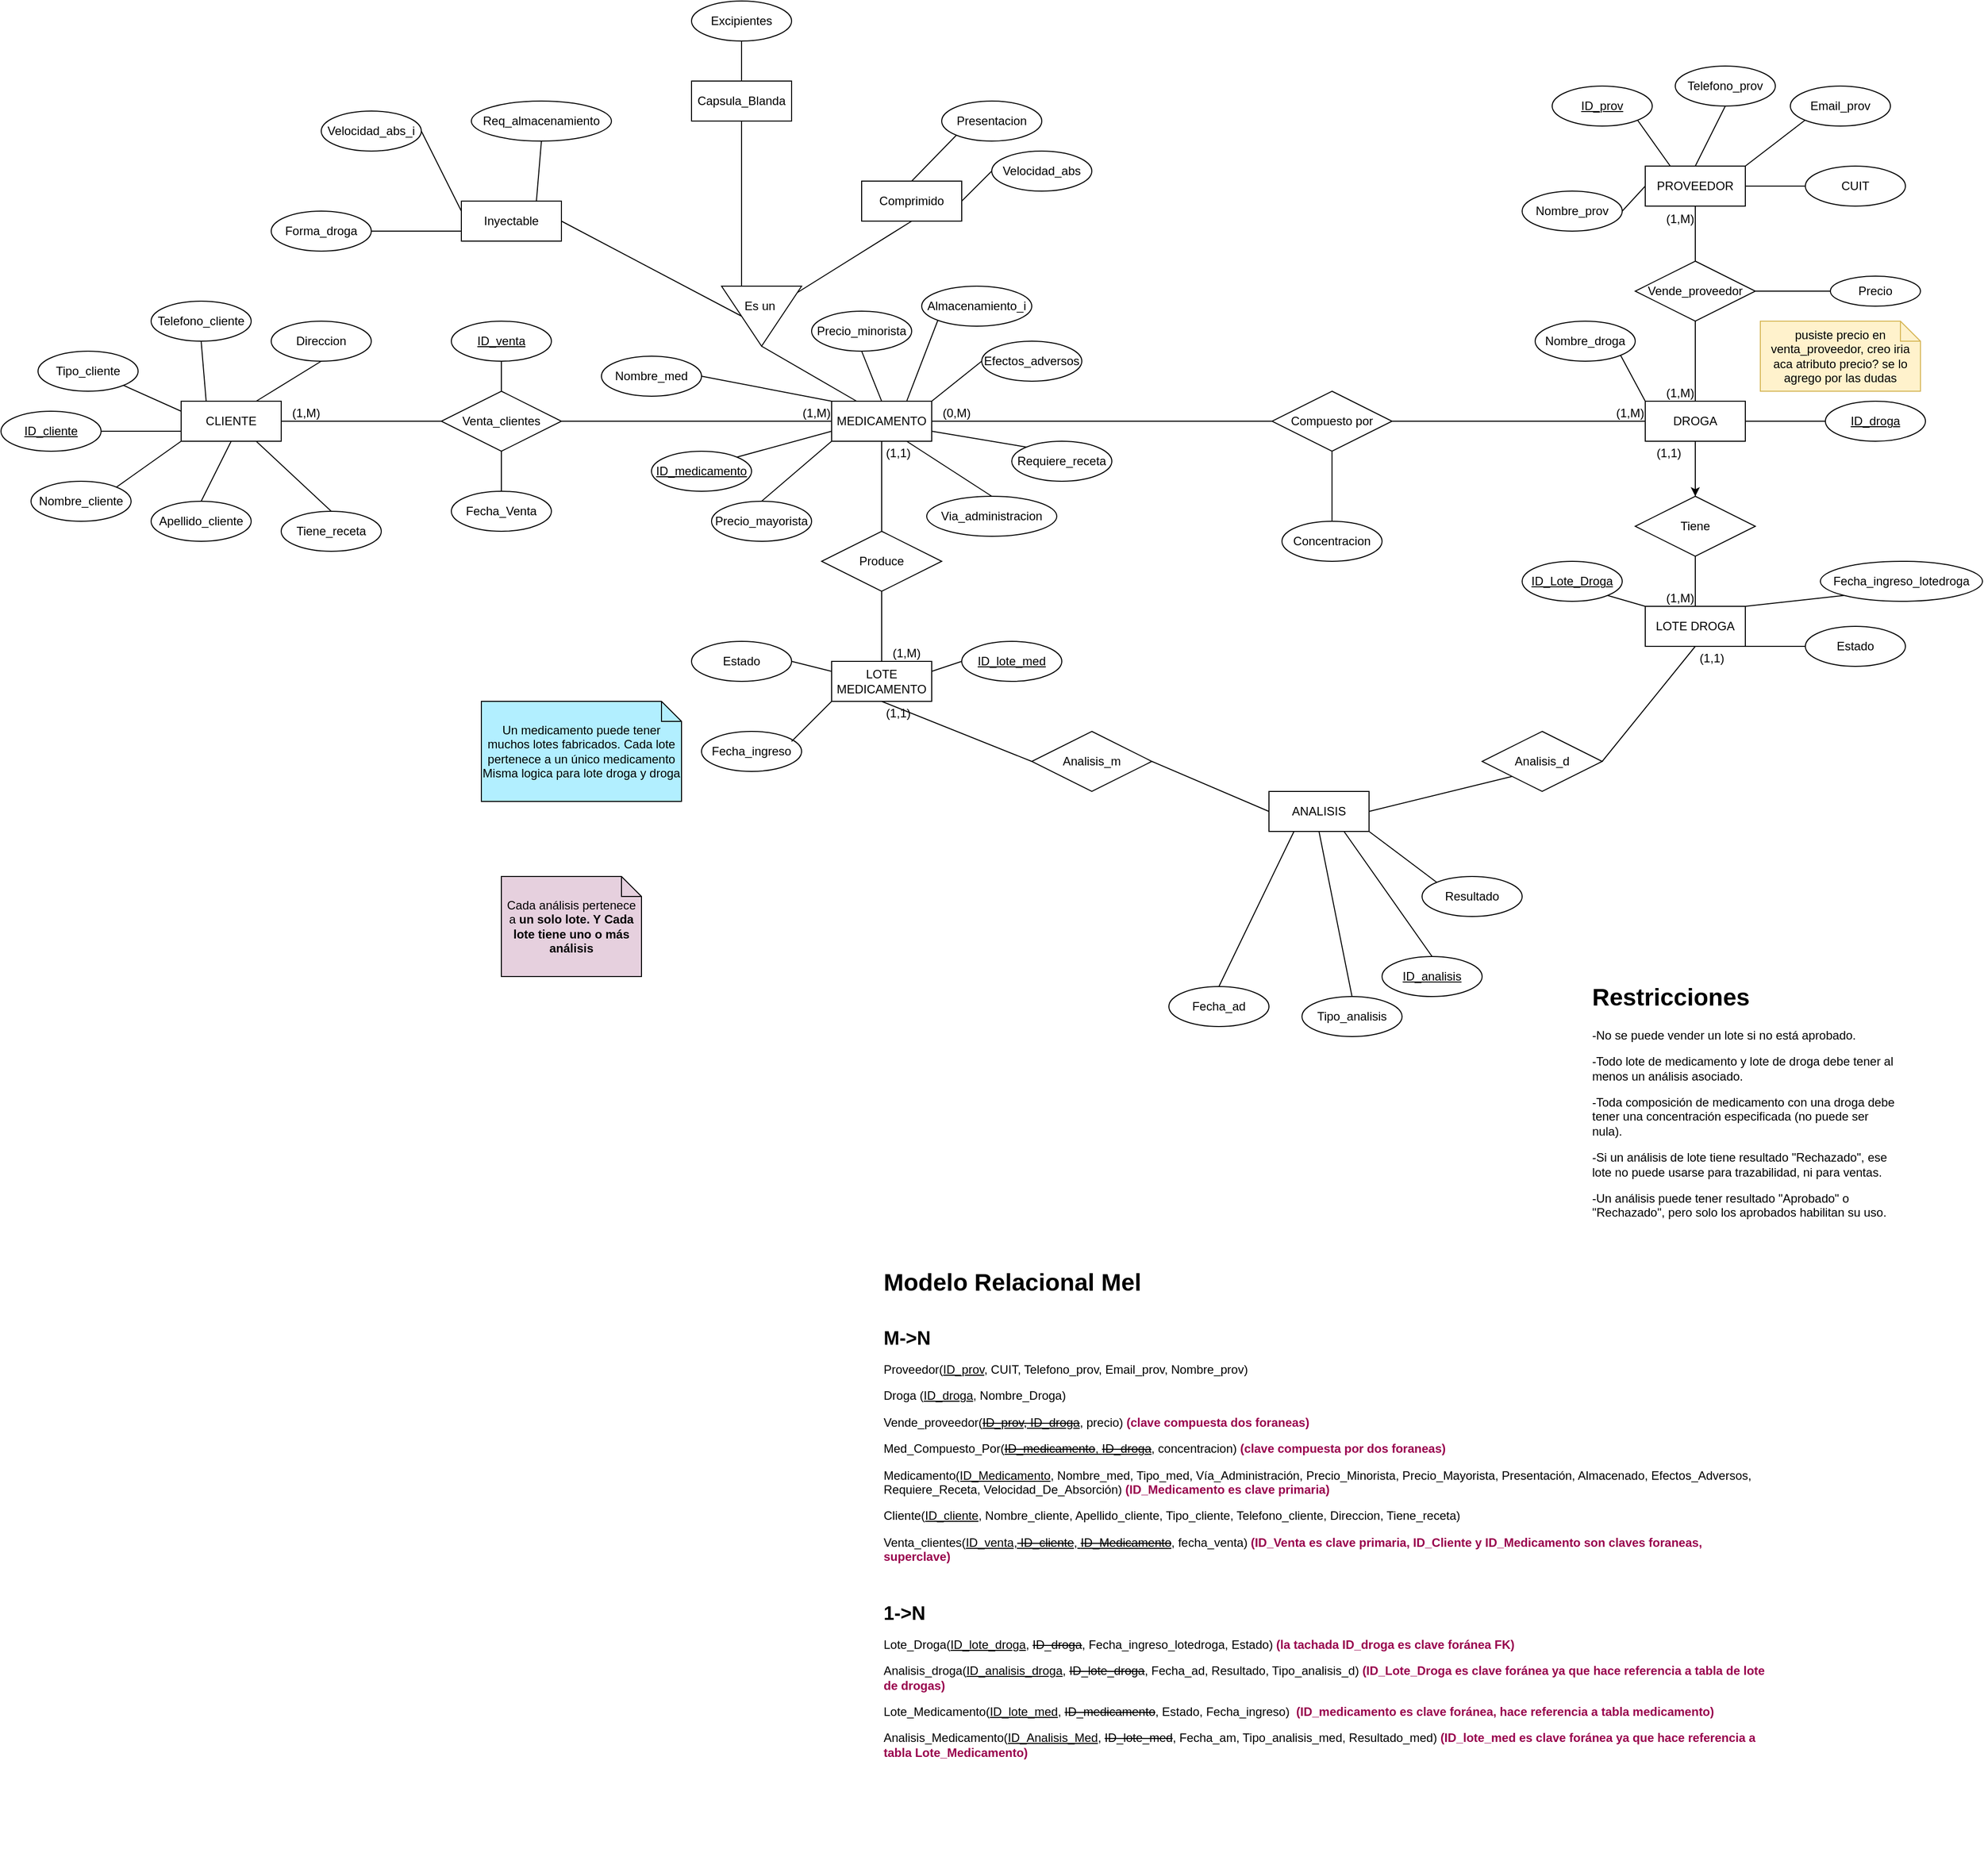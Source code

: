 <mxfile version="27.0.5">
  <diagram name="Página-1" id="_7hjYO3Eg4ipRepWvSzz">
    <mxGraphModel dx="1699" dy="1600" grid="1" gridSize="10" guides="1" tooltips="1" connect="1" arrows="1" fold="1" page="1" pageScale="1" pageWidth="827" pageHeight="1169" math="0" shadow="0">
      <root>
        <mxCell id="0" />
        <mxCell id="1" parent="0" />
        <mxCell id="qG-8T-zHR3JYp14bLmiY-1" value="MEDICAMENTO" style="whiteSpace=wrap;html=1;align=center;" parent="1" vertex="1">
          <mxGeometry x="290" y="140" width="100" height="40" as="geometry" />
        </mxCell>
        <mxCell id="qG-8T-zHR3JYp14bLmiY-2" value="Nombre_med" style="ellipse;whiteSpace=wrap;html=1;align=center;" parent="1" vertex="1">
          <mxGeometry x="60" y="95" width="100" height="40" as="geometry" />
        </mxCell>
        <mxCell id="qG-8T-zHR3JYp14bLmiY-3" value="ID_medicamento" style="ellipse;whiteSpace=wrap;html=1;align=center;fontStyle=4;" parent="1" vertex="1">
          <mxGeometry x="110" y="190" width="100" height="40" as="geometry" />
        </mxCell>
        <mxCell id="qG-8T-zHR3JYp14bLmiY-6" value="" style="endArrow=none;html=1;rounded=0;exitX=1;exitY=0.5;exitDx=0;exitDy=0;entryX=0;entryY=0;entryDx=0;entryDy=0;" parent="1" source="qG-8T-zHR3JYp14bLmiY-2" target="qG-8T-zHR3JYp14bLmiY-1" edge="1">
          <mxGeometry relative="1" as="geometry">
            <mxPoint x="330" y="220" as="sourcePoint" />
            <mxPoint x="490" y="220" as="targetPoint" />
          </mxGeometry>
        </mxCell>
        <mxCell id="qG-8T-zHR3JYp14bLmiY-7" value="" style="endArrow=none;html=1;rounded=0;exitX=1;exitY=0;exitDx=0;exitDy=0;entryX=0;entryY=0.75;entryDx=0;entryDy=0;" parent="1" source="qG-8T-zHR3JYp14bLmiY-3" target="qG-8T-zHR3JYp14bLmiY-1" edge="1">
          <mxGeometry relative="1" as="geometry">
            <mxPoint x="330" y="220" as="sourcePoint" />
            <mxPoint x="490" y="220" as="targetPoint" />
          </mxGeometry>
        </mxCell>
        <mxCell id="qG-8T-zHR3JYp14bLmiY-11" value="Precio_minorista" style="ellipse;whiteSpace=wrap;html=1;align=center;" parent="1" vertex="1">
          <mxGeometry x="270" y="50" width="100" height="40" as="geometry" />
        </mxCell>
        <mxCell id="qG-8T-zHR3JYp14bLmiY-12" value="Precio_mayorista" style="ellipse;whiteSpace=wrap;html=1;align=center;" parent="1" vertex="1">
          <mxGeometry x="170" y="240" width="100" height="40" as="geometry" />
        </mxCell>
        <mxCell id="qG-8T-zHR3JYp14bLmiY-13" value="" style="endArrow=none;html=1;rounded=0;exitX=0.5;exitY=0;exitDx=0;exitDy=0;entryX=0;entryY=1;entryDx=0;entryDy=0;" parent="1" source="qG-8T-zHR3JYp14bLmiY-12" target="qG-8T-zHR3JYp14bLmiY-1" edge="1">
          <mxGeometry relative="1" as="geometry">
            <mxPoint x="330" y="220" as="sourcePoint" />
            <mxPoint x="490" y="220" as="targetPoint" />
          </mxGeometry>
        </mxCell>
        <mxCell id="qG-8T-zHR3JYp14bLmiY-16" value="Requiere_receta" style="ellipse;whiteSpace=wrap;html=1;align=center;" parent="1" vertex="1">
          <mxGeometry x="470" y="180" width="100" height="40" as="geometry" />
        </mxCell>
        <mxCell id="qG-8T-zHR3JYp14bLmiY-17" value="" style="endArrow=none;html=1;rounded=0;exitX=0.5;exitY=1;exitDx=0;exitDy=0;entryX=0.5;entryY=0;entryDx=0;entryDy=0;" parent="1" source="qG-8T-zHR3JYp14bLmiY-11" target="qG-8T-zHR3JYp14bLmiY-1" edge="1">
          <mxGeometry relative="1" as="geometry">
            <mxPoint x="330" y="220" as="sourcePoint" />
            <mxPoint x="490" y="220" as="targetPoint" />
          </mxGeometry>
        </mxCell>
        <mxCell id="qG-8T-zHR3JYp14bLmiY-18" value="" style="endArrow=none;html=1;rounded=0;exitX=1;exitY=0.75;exitDx=0;exitDy=0;entryX=0;entryY=0;entryDx=0;entryDy=0;" parent="1" source="qG-8T-zHR3JYp14bLmiY-1" target="qG-8T-zHR3JYp14bLmiY-16" edge="1">
          <mxGeometry relative="1" as="geometry">
            <mxPoint x="330" y="220" as="sourcePoint" />
            <mxPoint x="490" y="220" as="targetPoint" />
          </mxGeometry>
        </mxCell>
        <mxCell id="nV-EVM0h0ufY6XWzIWm7-6" value="" style="edgeStyle=orthogonalEdgeStyle;rounded=0;orthogonalLoop=1;jettySize=auto;html=1;" parent="1" source="qG-8T-zHR3JYp14bLmiY-25" target="hQHhv29obX2Jll2vHx8n-9" edge="1">
          <mxGeometry relative="1" as="geometry" />
        </mxCell>
        <mxCell id="qG-8T-zHR3JYp14bLmiY-25" value="DROGA" style="whiteSpace=wrap;html=1;align=center;" parent="1" vertex="1">
          <mxGeometry x="1103" y="140" width="100" height="40" as="geometry" />
        </mxCell>
        <mxCell id="qG-8T-zHR3JYp14bLmiY-26" value="ID_droga" style="ellipse;whiteSpace=wrap;html=1;align=center;fontStyle=4;" parent="1" vertex="1">
          <mxGeometry x="1283" y="140" width="100" height="40" as="geometry" />
        </mxCell>
        <mxCell id="qG-8T-zHR3JYp14bLmiY-27" value="" style="endArrow=none;html=1;rounded=0;exitX=0;exitY=0.5;exitDx=0;exitDy=0;entryX=1;entryY=0.5;entryDx=0;entryDy=0;" parent="1" source="qG-8T-zHR3JYp14bLmiY-26" target="qG-8T-zHR3JYp14bLmiY-25" edge="1">
          <mxGeometry relative="1" as="geometry">
            <mxPoint x="943" y="225" as="sourcePoint" />
            <mxPoint x="1103" y="225" as="targetPoint" />
          </mxGeometry>
        </mxCell>
        <mxCell id="qG-8T-zHR3JYp14bLmiY-28" value="Nombre_droga" style="ellipse;whiteSpace=wrap;html=1;align=center;" parent="1" vertex="1">
          <mxGeometry x="993" y="60" width="100" height="40" as="geometry" />
        </mxCell>
        <mxCell id="qG-8T-zHR3JYp14bLmiY-29" value="" style="endArrow=none;html=1;rounded=0;exitX=1;exitY=1;exitDx=0;exitDy=0;entryX=0;entryY=0;entryDx=0;entryDy=0;" parent="1" source="qG-8T-zHR3JYp14bLmiY-28" target="qG-8T-zHR3JYp14bLmiY-25" edge="1">
          <mxGeometry relative="1" as="geometry">
            <mxPoint x="943" y="225" as="sourcePoint" />
            <mxPoint x="1103" y="225" as="targetPoint" />
          </mxGeometry>
        </mxCell>
        <mxCell id="qG-8T-zHR3JYp14bLmiY-37" value="LOTE DROGA" style="whiteSpace=wrap;html=1;align=center;" parent="1" vertex="1">
          <mxGeometry x="1103" y="345" width="100" height="40" as="geometry" />
        </mxCell>
        <mxCell id="qG-8T-zHR3JYp14bLmiY-38" value="ID_Lote_Droga" style="ellipse;whiteSpace=wrap;html=1;align=center;fontStyle=4;" parent="1" vertex="1">
          <mxGeometry x="980" y="300" width="100" height="40" as="geometry" />
        </mxCell>
        <mxCell id="qG-8T-zHR3JYp14bLmiY-40" value="Estado" style="ellipse;whiteSpace=wrap;html=1;align=center;" parent="1" vertex="1">
          <mxGeometry x="1263" y="365" width="100" height="40" as="geometry" />
        </mxCell>
        <mxCell id="qG-8T-zHR3JYp14bLmiY-41" value="Fecha_ingreso_lotedroga" style="ellipse;whiteSpace=wrap;html=1;align=center;" parent="1" vertex="1">
          <mxGeometry x="1278" y="300" width="162" height="40" as="geometry" />
        </mxCell>
        <mxCell id="qG-8T-zHR3JYp14bLmiY-42" value="" style="endArrow=none;html=1;rounded=0;exitX=0;exitY=0.5;exitDx=0;exitDy=0;entryX=1;entryY=1;entryDx=0;entryDy=0;" parent="1" source="qG-8T-zHR3JYp14bLmiY-40" target="qG-8T-zHR3JYp14bLmiY-37" edge="1">
          <mxGeometry relative="1" as="geometry">
            <mxPoint x="943" y="325" as="sourcePoint" />
            <mxPoint x="1210" y="370" as="targetPoint" />
          </mxGeometry>
        </mxCell>
        <mxCell id="qG-8T-zHR3JYp14bLmiY-44" value="" style="endArrow=none;html=1;rounded=0;exitX=1;exitY=1;exitDx=0;exitDy=0;entryX=0;entryY=0;entryDx=0;entryDy=0;" parent="1" source="qG-8T-zHR3JYp14bLmiY-38" target="qG-8T-zHR3JYp14bLmiY-37" edge="1">
          <mxGeometry relative="1" as="geometry">
            <mxPoint x="943" y="325" as="sourcePoint" />
            <mxPoint x="1103" y="325" as="targetPoint" />
          </mxGeometry>
        </mxCell>
        <mxCell id="qG-8T-zHR3JYp14bLmiY-45" value="" style="endArrow=none;html=1;rounded=0;exitX=0;exitY=1;exitDx=0;exitDy=0;entryX=1;entryY=0;entryDx=0;entryDy=0;" parent="1" source="qG-8T-zHR3JYp14bLmiY-41" target="qG-8T-zHR3JYp14bLmiY-37" edge="1">
          <mxGeometry relative="1" as="geometry">
            <mxPoint x="943" y="325" as="sourcePoint" />
            <mxPoint x="1103" y="325" as="targetPoint" />
          </mxGeometry>
        </mxCell>
        <mxCell id="qG-8T-zHR3JYp14bLmiY-47" value="Resultado" style="ellipse;whiteSpace=wrap;html=1;align=center;" parent="1" vertex="1">
          <mxGeometry x="880" y="615" width="100" height="40" as="geometry" />
        </mxCell>
        <mxCell id="hQHhv29obX2Jll2vHx8n-2" value="" style="endArrow=none;html=1;rounded=0;exitX=0;exitY=0;exitDx=0;exitDy=0;entryX=1;entryY=1;entryDx=0;entryDy=0;" parent="1" source="qG-8T-zHR3JYp14bLmiY-47" target="zYYeMn6qNPkKF0j6XICj-9" edge="1">
          <mxGeometry relative="1" as="geometry">
            <mxPoint x="723" y="425" as="sourcePoint" />
            <mxPoint x="883" y="425" as="targetPoint" />
          </mxGeometry>
        </mxCell>
        <mxCell id="hQHhv29obX2Jll2vHx8n-3" value="Compuesto por" style="shape=rhombus;perimeter=rhombusPerimeter;whiteSpace=wrap;html=1;align=center;" parent="1" vertex="1">
          <mxGeometry x="730" y="130" width="120" height="60" as="geometry" />
        </mxCell>
        <mxCell id="hQHhv29obX2Jll2vHx8n-4" value="" style="endArrow=none;html=1;rounded=0;entryX=1;entryY=0.5;entryDx=0;entryDy=0;exitX=0;exitY=0.5;exitDx=0;exitDy=0;" parent="1" source="hQHhv29obX2Jll2vHx8n-3" target="qG-8T-zHR3JYp14bLmiY-1" edge="1">
          <mxGeometry relative="1" as="geometry">
            <mxPoint x="730" y="130" as="sourcePoint" />
            <mxPoint x="890" y="130" as="targetPoint" />
          </mxGeometry>
        </mxCell>
        <mxCell id="hQHhv29obX2Jll2vHx8n-5" value="(0,M)" style="resizable=0;html=1;whiteSpace=wrap;align=right;verticalAlign=bottom;" parent="hQHhv29obX2Jll2vHx8n-4" connectable="0" vertex="1">
          <mxGeometry x="1" relative="1" as="geometry">
            <mxPoint x="40" as="offset" />
          </mxGeometry>
        </mxCell>
        <mxCell id="hQHhv29obX2Jll2vHx8n-7" value="" style="endArrow=none;html=1;rounded=0;entryX=0;entryY=0.5;entryDx=0;entryDy=0;exitX=1;exitY=0.5;exitDx=0;exitDy=0;" parent="1" source="hQHhv29obX2Jll2vHx8n-3" target="qG-8T-zHR3JYp14bLmiY-25" edge="1">
          <mxGeometry relative="1" as="geometry">
            <mxPoint x="600" y="140" as="sourcePoint" />
            <mxPoint x="760" y="140" as="targetPoint" />
          </mxGeometry>
        </mxCell>
        <mxCell id="hQHhv29obX2Jll2vHx8n-8" value="(1,M)" style="resizable=0;html=1;whiteSpace=wrap;align=right;verticalAlign=bottom;" parent="hQHhv29obX2Jll2vHx8n-7" connectable="0" vertex="1">
          <mxGeometry x="1" relative="1" as="geometry">
            <mxPoint as="offset" />
          </mxGeometry>
        </mxCell>
        <mxCell id="hQHhv29obX2Jll2vHx8n-9" value="Tiene" style="shape=rhombus;perimeter=rhombusPerimeter;whiteSpace=wrap;html=1;align=center;" parent="1" vertex="1">
          <mxGeometry x="1093" y="235" width="120" height="60" as="geometry" />
        </mxCell>
        <mxCell id="hQHhv29obX2Jll2vHx8n-10" value="Produce" style="shape=rhombus;perimeter=rhombusPerimeter;whiteSpace=wrap;html=1;align=center;" parent="1" vertex="1">
          <mxGeometry x="280" y="270" width="120" height="60" as="geometry" />
        </mxCell>
        <mxCell id="hQHhv29obX2Jll2vHx8n-11" value="LOTE MEDICAMENTO" style="whiteSpace=wrap;html=1;align=center;" parent="1" vertex="1">
          <mxGeometry x="290" y="400" width="100" height="40" as="geometry" />
        </mxCell>
        <mxCell id="hQHhv29obX2Jll2vHx8n-12" value="" style="endArrow=none;html=1;rounded=0;entryX=0.5;entryY=0;entryDx=0;entryDy=0;exitX=0.5;exitY=1;exitDx=0;exitDy=0;" parent="1" source="hQHhv29obX2Jll2vHx8n-9" target="qG-8T-zHR3JYp14bLmiY-37" edge="1">
          <mxGeometry relative="1" as="geometry">
            <mxPoint x="683" y="355" as="sourcePoint" />
            <mxPoint x="843" y="355" as="targetPoint" />
          </mxGeometry>
        </mxCell>
        <mxCell id="hQHhv29obX2Jll2vHx8n-13" value="(1,M)" style="resizable=0;html=1;whiteSpace=wrap;align=right;verticalAlign=bottom;" parent="hQHhv29obX2Jll2vHx8n-12" connectable="0" vertex="1">
          <mxGeometry x="1" relative="1" as="geometry" />
        </mxCell>
        <mxCell id="hQHhv29obX2Jll2vHx8n-14" value="" style="endArrow=none;html=1;rounded=0;entryX=0.5;entryY=1;entryDx=0;entryDy=0;exitX=0.5;exitY=0;exitDx=0;exitDy=0;" parent="1" source="hQHhv29obX2Jll2vHx8n-9" target="qG-8T-zHR3JYp14bLmiY-25" edge="1">
          <mxGeometry relative="1" as="geometry">
            <mxPoint x="683" y="355" as="sourcePoint" />
            <mxPoint x="843" y="355" as="targetPoint" />
          </mxGeometry>
        </mxCell>
        <mxCell id="hQHhv29obX2Jll2vHx8n-15" value="(1,1)" style="resizable=0;html=1;whiteSpace=wrap;align=right;verticalAlign=bottom;" parent="hQHhv29obX2Jll2vHx8n-14" connectable="0" vertex="1">
          <mxGeometry x="1" relative="1" as="geometry">
            <mxPoint x="-13" y="20" as="offset" />
          </mxGeometry>
        </mxCell>
        <mxCell id="hQHhv29obX2Jll2vHx8n-17" value="" style="endArrow=none;html=1;rounded=0;exitX=0.5;exitY=0;exitDx=0;exitDy=0;entryX=0.5;entryY=1;entryDx=0;entryDy=0;" parent="1" source="hQHhv29obX2Jll2vHx8n-10" target="qG-8T-zHR3JYp14bLmiY-1" edge="1">
          <mxGeometry relative="1" as="geometry">
            <mxPoint x="270" y="180" as="sourcePoint" />
            <mxPoint x="340" y="200" as="targetPoint" />
          </mxGeometry>
        </mxCell>
        <mxCell id="hQHhv29obX2Jll2vHx8n-21" value="" style="endArrow=none;html=1;rounded=0;entryX=0.5;entryY=0;entryDx=0;entryDy=0;exitX=0.5;exitY=1;exitDx=0;exitDy=0;" parent="1" source="hQHhv29obX2Jll2vHx8n-10" target="hQHhv29obX2Jll2vHx8n-11" edge="1">
          <mxGeometry relative="1" as="geometry">
            <mxPoint x="270" y="370" as="sourcePoint" />
            <mxPoint x="430" y="370" as="targetPoint" />
          </mxGeometry>
        </mxCell>
        <mxCell id="hQHhv29obX2Jll2vHx8n-24" value="" style="endArrow=none;html=1;rounded=0;entryX=1;entryY=0.5;entryDx=0;entryDy=0;exitX=0.5;exitY=1;exitDx=0;exitDy=0;" parent="1" source="qG-8T-zHR3JYp14bLmiY-37" target="zYYeMn6qNPkKF0j6XICj-15" edge="1">
          <mxGeometry relative="1" as="geometry">
            <mxPoint x="1153" y="485" as="sourcePoint" />
            <mxPoint x="1193" y="545" as="targetPoint" />
          </mxGeometry>
        </mxCell>
        <mxCell id="hQHhv29obX2Jll2vHx8n-33" value="" style="endArrow=none;html=1;rounded=0;entryX=0.5;entryY=1;entryDx=0;entryDy=0;exitX=0;exitY=0.5;exitDx=0;exitDy=0;" parent="1" source="zYYeMn6qNPkKF0j6XICj-13" target="hQHhv29obX2Jll2vHx8n-11" edge="1">
          <mxGeometry relative="1" as="geometry">
            <mxPoint x="340" y="420" as="sourcePoint" />
            <mxPoint x="570" y="460" as="targetPoint" />
          </mxGeometry>
        </mxCell>
        <mxCell id="hQHhv29obX2Jll2vHx8n-46" value="Fecha_ad" style="ellipse;whiteSpace=wrap;html=1;align=center;" parent="1" vertex="1">
          <mxGeometry x="627" y="725" width="100" height="40" as="geometry" />
        </mxCell>
        <mxCell id="hQHhv29obX2Jll2vHx8n-47" value="Tipo_analisis" style="ellipse;whiteSpace=wrap;html=1;align=center;" parent="1" vertex="1">
          <mxGeometry x="760" y="735" width="100" height="40" as="geometry" />
        </mxCell>
        <mxCell id="hQHhv29obX2Jll2vHx8n-48" value="" style="endArrow=none;html=1;rounded=0;exitX=0.5;exitY=0;exitDx=0;exitDy=0;entryX=0.25;entryY=1;entryDx=0;entryDy=0;" parent="1" source="hQHhv29obX2Jll2vHx8n-46" target="zYYeMn6qNPkKF0j6XICj-9" edge="1">
          <mxGeometry relative="1" as="geometry">
            <mxPoint x="803" y="475" as="sourcePoint" />
            <mxPoint x="963" y="475" as="targetPoint" />
          </mxGeometry>
        </mxCell>
        <mxCell id="hQHhv29obX2Jll2vHx8n-49" value="" style="endArrow=none;html=1;rounded=0;entryX=0.5;entryY=0;entryDx=0;entryDy=0;exitX=0.5;exitY=1;exitDx=0;exitDy=0;" parent="1" source="zYYeMn6qNPkKF0j6XICj-9" target="hQHhv29obX2Jll2vHx8n-47" edge="1">
          <mxGeometry relative="1" as="geometry">
            <mxPoint x="803" y="475" as="sourcePoint" />
            <mxPoint x="963" y="475" as="targetPoint" />
          </mxGeometry>
        </mxCell>
        <mxCell id="hQHhv29obX2Jll2vHx8n-51" value="Un medicamento puede tener muchos lotes fabricados. Cada lote pertenece a un único medicamento&lt;div&gt;Misma logica para lote droga y droga&lt;/div&gt;" style="shape=note;size=20;whiteSpace=wrap;html=1;fillColor=#B2EFFF;" parent="1" vertex="1">
          <mxGeometry x="-60" y="440" width="200" height="100" as="geometry" />
        </mxCell>
        <mxCell id="hQHhv29obX2Jll2vHx8n-52" value="Cada análisis pertenece a &lt;strong data-end=&quot;1335&quot; data-start=&quot;1319&quot;&gt;un solo lote. Y&amp;nbsp;Cada lote tiene uno o más análisis&lt;/strong&gt;" style="shape=note;size=20;whiteSpace=wrap;html=1;fillColor=#E6D0DE;" parent="1" vertex="1">
          <mxGeometry x="-40" y="615" width="140" height="100" as="geometry" />
        </mxCell>
        <mxCell id="hQHhv29obX2Jll2vHx8n-53" value="Concentracion" style="ellipse;whiteSpace=wrap;html=1;align=center;" parent="1" vertex="1">
          <mxGeometry x="740" y="260" width="100" height="40" as="geometry" />
        </mxCell>
        <mxCell id="hQHhv29obX2Jll2vHx8n-54" value="" style="endArrow=none;html=1;rounded=0;exitX=0.5;exitY=1;exitDx=0;exitDy=0;entryX=0.5;entryY=0;entryDx=0;entryDy=0;" parent="1" source="hQHhv29obX2Jll2vHx8n-3" target="hQHhv29obX2Jll2vHx8n-53" edge="1">
          <mxGeometry relative="1" as="geometry">
            <mxPoint x="570" y="100" as="sourcePoint" />
            <mxPoint x="730" y="100" as="targetPoint" />
          </mxGeometry>
        </mxCell>
        <mxCell id="hQHhv29obX2Jll2vHx8n-55" value="ID_analisis" style="ellipse;whiteSpace=wrap;html=1;align=center;fontStyle=4;" parent="1" vertex="1">
          <mxGeometry x="840" y="695" width="100" height="40" as="geometry" />
        </mxCell>
        <mxCell id="hQHhv29obX2Jll2vHx8n-56" value="" style="endArrow=none;html=1;rounded=0;exitX=0.5;exitY=0;exitDx=0;exitDy=0;entryX=0.75;entryY=1;entryDx=0;entryDy=0;" parent="1" source="hQHhv29obX2Jll2vHx8n-55" target="zYYeMn6qNPkKF0j6XICj-9" edge="1">
          <mxGeometry relative="1" as="geometry">
            <mxPoint x="803" y="475" as="sourcePoint" />
            <mxPoint x="963" y="475" as="targetPoint" />
          </mxGeometry>
        </mxCell>
        <mxCell id="hQHhv29obX2Jll2vHx8n-65" value="&lt;h1 style=&quot;margin-top: 0px;&quot;&gt;Restricciones&lt;/h1&gt;&lt;p&gt;-No se puede vender un lote si no está aprobado.&lt;/p&gt;&lt;p&gt;-Todo lote de medicamento y lote de droga debe tener al menos un análisis asociado.&lt;/p&gt;&lt;p&gt;-Toda composición de medicamento con una droga debe tener una concentración especificada (no puede ser nula).&lt;/p&gt;&lt;p&gt;-Si un análisis de lote tiene resultado &quot;Rechazado&quot;, ese lote no puede usarse para trazabilidad, ni para ventas.&lt;/p&gt;&lt;p&gt;-Un análisis puede tener resultado &quot;Aprobado&quot; o &quot;Rechazado&quot;, pero solo los aprobados habilitan su uso.&lt;/p&gt;" style="text;html=1;whiteSpace=wrap;overflow=hidden;rounded=0;" parent="1" vertex="1">
          <mxGeometry x="1048" y="715" width="310" height="240" as="geometry" />
        </mxCell>
        <mxCell id="_4_q6WIBSaUZ8HBPJDtG-1" value="PROVEEDOR" style="whiteSpace=wrap;html=1;align=center;" parent="1" vertex="1">
          <mxGeometry x="1103" y="-95" width="100" height="40" as="geometry" />
        </mxCell>
        <mxCell id="_4_q6WIBSaUZ8HBPJDtG-2" style="edgeStyle=orthogonalEdgeStyle;rounded=0;orthogonalLoop=1;jettySize=auto;html=1;exitX=0.5;exitY=1;exitDx=0;exitDy=0;" parent="1" source="qG-8T-zHR3JYp14bLmiY-28" target="qG-8T-zHR3JYp14bLmiY-28" edge="1">
          <mxGeometry relative="1" as="geometry" />
        </mxCell>
        <mxCell id="_4_q6WIBSaUZ8HBPJDtG-3" value="Vende_proveedor" style="shape=rhombus;perimeter=rhombusPerimeter;whiteSpace=wrap;html=1;align=center;" parent="1" vertex="1">
          <mxGeometry x="1093" width="120" height="60" as="geometry" />
        </mxCell>
        <mxCell id="_4_q6WIBSaUZ8HBPJDtG-4" value="" style="endArrow=none;html=1;rounded=0;entryX=0.5;entryY=1;entryDx=0;entryDy=0;exitX=0.5;exitY=0;exitDx=0;exitDy=0;" parent="1" source="_4_q6WIBSaUZ8HBPJDtG-3" target="_4_q6WIBSaUZ8HBPJDtG-1" edge="1">
          <mxGeometry relative="1" as="geometry">
            <mxPoint x="773" y="175" as="sourcePoint" />
            <mxPoint x="933" y="175" as="targetPoint" />
          </mxGeometry>
        </mxCell>
        <mxCell id="_4_q6WIBSaUZ8HBPJDtG-5" value="(1,M)" style="resizable=0;html=1;whiteSpace=wrap;align=right;verticalAlign=bottom;" parent="_4_q6WIBSaUZ8HBPJDtG-4" connectable="0" vertex="1">
          <mxGeometry x="1" relative="1" as="geometry">
            <mxPoint y="21" as="offset" />
          </mxGeometry>
        </mxCell>
        <mxCell id="_4_q6WIBSaUZ8HBPJDtG-6" value="" style="endArrow=none;html=1;rounded=0;entryX=0.5;entryY=0;entryDx=0;entryDy=0;exitX=0.5;exitY=1;exitDx=0;exitDy=0;" parent="1" source="_4_q6WIBSaUZ8HBPJDtG-3" target="qG-8T-zHR3JYp14bLmiY-25" edge="1">
          <mxGeometry relative="1" as="geometry">
            <mxPoint x="803" y="145" as="sourcePoint" />
            <mxPoint x="963" y="145" as="targetPoint" />
          </mxGeometry>
        </mxCell>
        <mxCell id="_4_q6WIBSaUZ8HBPJDtG-7" value="(1,M)" style="resizable=0;html=1;whiteSpace=wrap;align=right;verticalAlign=bottom;" parent="_4_q6WIBSaUZ8HBPJDtG-6" connectable="0" vertex="1">
          <mxGeometry x="1" relative="1" as="geometry" />
        </mxCell>
        <mxCell id="_4_q6WIBSaUZ8HBPJDtG-9" value="Nombre_prov" style="ellipse;whiteSpace=wrap;html=1;align=center;" parent="1" vertex="1">
          <mxGeometry x="980" y="-70" width="100" height="40" as="geometry" />
        </mxCell>
        <mxCell id="_4_q6WIBSaUZ8HBPJDtG-10" value="ID_prov" style="ellipse;whiteSpace=wrap;html=1;align=center;fontStyle=4;" parent="1" vertex="1">
          <mxGeometry x="1010" y="-175" width="100" height="40" as="geometry" />
        </mxCell>
        <mxCell id="_4_q6WIBSaUZ8HBPJDtG-11" value="Telefono_prov" style="ellipse;whiteSpace=wrap;html=1;align=center;" parent="1" vertex="1">
          <mxGeometry x="1133" y="-195" width="100" height="40" as="geometry" />
        </mxCell>
        <mxCell id="_4_q6WIBSaUZ8HBPJDtG-12" value="Email_prov" style="ellipse;whiteSpace=wrap;html=1;align=center;" parent="1" vertex="1">
          <mxGeometry x="1248" y="-175" width="100" height="40" as="geometry" />
        </mxCell>
        <mxCell id="_4_q6WIBSaUZ8HBPJDtG-14" value="" style="endArrow=none;html=1;rounded=0;exitX=1;exitY=0.5;exitDx=0;exitDy=0;entryX=0;entryY=0.5;entryDx=0;entryDy=0;" parent="1" source="_4_q6WIBSaUZ8HBPJDtG-9" target="_4_q6WIBSaUZ8HBPJDtG-1" edge="1">
          <mxGeometry relative="1" as="geometry">
            <mxPoint x="803" y="25" as="sourcePoint" />
            <mxPoint x="963" y="25" as="targetPoint" />
          </mxGeometry>
        </mxCell>
        <mxCell id="_4_q6WIBSaUZ8HBPJDtG-17" value="" style="endArrow=none;html=1;rounded=0;exitX=1;exitY=1;exitDx=0;exitDy=0;entryX=0.25;entryY=0;entryDx=0;entryDy=0;" parent="1" source="_4_q6WIBSaUZ8HBPJDtG-10" target="_4_q6WIBSaUZ8HBPJDtG-1" edge="1">
          <mxGeometry relative="1" as="geometry">
            <mxPoint x="863" y="-15" as="sourcePoint" />
            <mxPoint x="1023" y="-15" as="targetPoint" />
          </mxGeometry>
        </mxCell>
        <mxCell id="_4_q6WIBSaUZ8HBPJDtG-18" value="" style="endArrow=none;html=1;rounded=0;exitX=0.5;exitY=1;exitDx=0;exitDy=0;entryX=0.5;entryY=0;entryDx=0;entryDy=0;" parent="1" source="_4_q6WIBSaUZ8HBPJDtG-11" target="_4_q6WIBSaUZ8HBPJDtG-1" edge="1">
          <mxGeometry relative="1" as="geometry">
            <mxPoint x="863" y="-15" as="sourcePoint" />
            <mxPoint x="1023" y="-15" as="targetPoint" />
          </mxGeometry>
        </mxCell>
        <mxCell id="_4_q6WIBSaUZ8HBPJDtG-19" value="" style="endArrow=none;html=1;rounded=0;entryX=0;entryY=1;entryDx=0;entryDy=0;exitX=1;exitY=0;exitDx=0;exitDy=0;" parent="1" source="_4_q6WIBSaUZ8HBPJDtG-1" target="_4_q6WIBSaUZ8HBPJDtG-12" edge="1">
          <mxGeometry relative="1" as="geometry">
            <mxPoint x="863" y="-15" as="sourcePoint" />
            <mxPoint x="1023" y="-15" as="targetPoint" />
          </mxGeometry>
        </mxCell>
        <mxCell id="_4_q6WIBSaUZ8HBPJDtG-21" value="Venta_clientes" style="shape=rhombus;perimeter=rhombusPerimeter;whiteSpace=wrap;html=1;align=center;" parent="1" vertex="1">
          <mxGeometry x="-100" y="130" width="120" height="60" as="geometry" />
        </mxCell>
        <mxCell id="_4_q6WIBSaUZ8HBPJDtG-22" value="CLIENTE" style="whiteSpace=wrap;html=1;align=center;" parent="1" vertex="1">
          <mxGeometry x="-360" y="140" width="100" height="40" as="geometry" />
        </mxCell>
        <mxCell id="_4_q6WIBSaUZ8HBPJDtG-23" value="Nombre_cliente" style="ellipse;whiteSpace=wrap;html=1;align=center;" parent="1" vertex="1">
          <mxGeometry x="-510" y="220" width="100" height="40" as="geometry" />
        </mxCell>
        <mxCell id="_4_q6WIBSaUZ8HBPJDtG-24" value="Apellido_cliente" style="ellipse;whiteSpace=wrap;html=1;align=center;" parent="1" vertex="1">
          <mxGeometry x="-390" y="240" width="100" height="40" as="geometry" />
        </mxCell>
        <mxCell id="_4_q6WIBSaUZ8HBPJDtG-25" value="ID_cliente" style="ellipse;whiteSpace=wrap;html=1;align=center;fontStyle=4;" parent="1" vertex="1">
          <mxGeometry x="-540" y="150" width="100" height="40" as="geometry" />
        </mxCell>
        <mxCell id="_4_q6WIBSaUZ8HBPJDtG-26" value="Tipo_cliente" style="ellipse;whiteSpace=wrap;html=1;align=center;" parent="1" vertex="1">
          <mxGeometry x="-503" y="90" width="100" height="40" as="geometry" />
        </mxCell>
        <mxCell id="_4_q6WIBSaUZ8HBPJDtG-27" value="Telefono_cliente" style="ellipse;whiteSpace=wrap;html=1;align=center;" parent="1" vertex="1">
          <mxGeometry x="-390" y="40" width="100" height="40" as="geometry" />
        </mxCell>
        <mxCell id="_4_q6WIBSaUZ8HBPJDtG-28" value="Direccion" style="ellipse;whiteSpace=wrap;html=1;align=center;" parent="1" vertex="1">
          <mxGeometry x="-270" y="60" width="100" height="40" as="geometry" />
        </mxCell>
        <mxCell id="_4_q6WIBSaUZ8HBPJDtG-29" value="Tiene_receta" style="ellipse;whiteSpace=wrap;html=1;align=center;" parent="1" vertex="1">
          <mxGeometry x="-260" y="250" width="100" height="40" as="geometry" />
        </mxCell>
        <mxCell id="_4_q6WIBSaUZ8HBPJDtG-30" value="" style="endArrow=none;html=1;rounded=0;exitX=0.75;exitY=1;exitDx=0;exitDy=0;entryX=0.5;entryY=0;entryDx=0;entryDy=0;" parent="1" source="_4_q6WIBSaUZ8HBPJDtG-22" target="_4_q6WIBSaUZ8HBPJDtG-29" edge="1">
          <mxGeometry relative="1" as="geometry">
            <mxPoint x="-120" y="240" as="sourcePoint" />
            <mxPoint x="40" y="240" as="targetPoint" />
          </mxGeometry>
        </mxCell>
        <mxCell id="_4_q6WIBSaUZ8HBPJDtG-31" value="" style="endArrow=none;html=1;rounded=0;exitX=0.5;exitY=1;exitDx=0;exitDy=0;entryX=0.5;entryY=0;entryDx=0;entryDy=0;" parent="1" source="_4_q6WIBSaUZ8HBPJDtG-22" target="_4_q6WIBSaUZ8HBPJDtG-24" edge="1">
          <mxGeometry relative="1" as="geometry">
            <mxPoint x="-120" y="240" as="sourcePoint" />
            <mxPoint x="40" y="240" as="targetPoint" />
          </mxGeometry>
        </mxCell>
        <mxCell id="_4_q6WIBSaUZ8HBPJDtG-32" value="" style="endArrow=none;html=1;rounded=0;exitX=1;exitY=0;exitDx=0;exitDy=0;entryX=0;entryY=1;entryDx=0;entryDy=0;" parent="1" source="_4_q6WIBSaUZ8HBPJDtG-23" target="_4_q6WIBSaUZ8HBPJDtG-22" edge="1">
          <mxGeometry relative="1" as="geometry">
            <mxPoint x="-120" y="240" as="sourcePoint" />
            <mxPoint x="40" y="240" as="targetPoint" />
          </mxGeometry>
        </mxCell>
        <mxCell id="_4_q6WIBSaUZ8HBPJDtG-33" value="" style="endArrow=none;html=1;rounded=0;exitX=1;exitY=0.5;exitDx=0;exitDy=0;entryX=0;entryY=0.75;entryDx=0;entryDy=0;" parent="1" source="_4_q6WIBSaUZ8HBPJDtG-25" target="_4_q6WIBSaUZ8HBPJDtG-22" edge="1">
          <mxGeometry relative="1" as="geometry">
            <mxPoint x="-120" y="240" as="sourcePoint" />
            <mxPoint x="40" y="240" as="targetPoint" />
          </mxGeometry>
        </mxCell>
        <mxCell id="_4_q6WIBSaUZ8HBPJDtG-34" value="" style="endArrow=none;html=1;rounded=0;exitX=1;exitY=1;exitDx=0;exitDy=0;entryX=0;entryY=0.25;entryDx=0;entryDy=0;" parent="1" source="_4_q6WIBSaUZ8HBPJDtG-26" target="_4_q6WIBSaUZ8HBPJDtG-22" edge="1">
          <mxGeometry relative="1" as="geometry">
            <mxPoint x="-120" y="240" as="sourcePoint" />
            <mxPoint x="40" y="240" as="targetPoint" />
          </mxGeometry>
        </mxCell>
        <mxCell id="_4_q6WIBSaUZ8HBPJDtG-35" value="" style="endArrow=none;html=1;rounded=0;exitX=0.5;exitY=1;exitDx=0;exitDy=0;entryX=0.25;entryY=0;entryDx=0;entryDy=0;" parent="1" source="_4_q6WIBSaUZ8HBPJDtG-27" target="_4_q6WIBSaUZ8HBPJDtG-22" edge="1">
          <mxGeometry relative="1" as="geometry">
            <mxPoint x="-120" y="240" as="sourcePoint" />
            <mxPoint x="40" y="240" as="targetPoint" />
          </mxGeometry>
        </mxCell>
        <mxCell id="_4_q6WIBSaUZ8HBPJDtG-36" value="" style="endArrow=none;html=1;rounded=0;exitX=0.5;exitY=1;exitDx=0;exitDy=0;entryX=0.75;entryY=0;entryDx=0;entryDy=0;" parent="1" source="_4_q6WIBSaUZ8HBPJDtG-28" target="_4_q6WIBSaUZ8HBPJDtG-22" edge="1">
          <mxGeometry relative="1" as="geometry">
            <mxPoint x="-120" y="240" as="sourcePoint" />
            <mxPoint x="40" y="240" as="targetPoint" />
          </mxGeometry>
        </mxCell>
        <mxCell id="_4_q6WIBSaUZ8HBPJDtG-38" value="" style="endArrow=none;html=1;rounded=0;entryX=0;entryY=0.5;entryDx=0;entryDy=0;exitX=1;exitY=0.5;exitDx=0;exitDy=0;" parent="1" source="_4_q6WIBSaUZ8HBPJDtG-21" target="qG-8T-zHR3JYp14bLmiY-1" edge="1">
          <mxGeometry relative="1" as="geometry">
            <mxPoint x="-30" y="180" as="sourcePoint" />
            <mxPoint x="130" y="180" as="targetPoint" />
          </mxGeometry>
        </mxCell>
        <mxCell id="_4_q6WIBSaUZ8HBPJDtG-39" value="(1,M)" style="resizable=0;html=1;whiteSpace=wrap;align=right;verticalAlign=bottom;" parent="_4_q6WIBSaUZ8HBPJDtG-38" connectable="0" vertex="1">
          <mxGeometry x="1" relative="1" as="geometry" />
        </mxCell>
        <mxCell id="_4_q6WIBSaUZ8HBPJDtG-40" value="" style="endArrow=none;html=1;rounded=0;entryX=1;entryY=0.5;entryDx=0;entryDy=0;exitX=0;exitY=0.5;exitDx=0;exitDy=0;" parent="1" source="_4_q6WIBSaUZ8HBPJDtG-21" target="_4_q6WIBSaUZ8HBPJDtG-22" edge="1">
          <mxGeometry relative="1" as="geometry">
            <mxPoint x="50" y="170" as="sourcePoint" />
            <mxPoint x="210" y="170" as="targetPoint" />
          </mxGeometry>
        </mxCell>
        <mxCell id="_4_q6WIBSaUZ8HBPJDtG-41" value="(1,M)" style="resizable=0;html=1;whiteSpace=wrap;align=right;verticalAlign=bottom;" parent="_4_q6WIBSaUZ8HBPJDtG-40" connectable="0" vertex="1">
          <mxGeometry x="1" relative="1" as="geometry">
            <mxPoint x="40" as="offset" />
          </mxGeometry>
        </mxCell>
        <mxCell id="_4_q6WIBSaUZ8HBPJDtG-42" value="&lt;u&gt;ID_venta&lt;/u&gt;" style="ellipse;whiteSpace=wrap;html=1;align=center;" parent="1" vertex="1">
          <mxGeometry x="-90" y="60" width="100" height="40" as="geometry" />
        </mxCell>
        <mxCell id="_4_q6WIBSaUZ8HBPJDtG-43" value="" style="endArrow=none;html=1;rounded=0;" parent="1" source="_4_q6WIBSaUZ8HBPJDtG-21" edge="1">
          <mxGeometry relative="1" as="geometry">
            <mxPoint x="50" y="170" as="sourcePoint" />
            <mxPoint x="-40" y="100" as="targetPoint" />
          </mxGeometry>
        </mxCell>
        <mxCell id="Xgru5djO_54P7fr-u0QX-1" value="ID_lote_med" style="ellipse;whiteSpace=wrap;html=1;align=center;fontStyle=4;" parent="1" vertex="1">
          <mxGeometry x="420" y="380" width="100" height="40" as="geometry" />
        </mxCell>
        <mxCell id="Xgru5djO_54P7fr-u0QX-3" value="Estado" style="ellipse;whiteSpace=wrap;html=1;align=center;" parent="1" vertex="1">
          <mxGeometry x="150" y="380" width="100" height="40" as="geometry" />
        </mxCell>
        <mxCell id="Xgru5djO_54P7fr-u0QX-4" value="Fecha_ingreso" style="ellipse;whiteSpace=wrap;html=1;align=center;" parent="1" vertex="1">
          <mxGeometry x="160" y="470" width="100" height="40" as="geometry" />
        </mxCell>
        <mxCell id="Xgru5djO_54P7fr-u0QX-7" value="" style="endArrow=none;html=1;rounded=0;exitX=1;exitY=0.25;exitDx=0;exitDy=0;entryX=0;entryY=0.5;entryDx=0;entryDy=0;" parent="1" source="hQHhv29obX2Jll2vHx8n-11" target="Xgru5djO_54P7fr-u0QX-1" edge="1">
          <mxGeometry relative="1" as="geometry">
            <mxPoint x="490" y="480" as="sourcePoint" />
            <mxPoint x="650" y="480" as="targetPoint" />
          </mxGeometry>
        </mxCell>
        <mxCell id="Xgru5djO_54P7fr-u0QX-8" value="" style="endArrow=none;html=1;rounded=0;exitX=0.9;exitY=0.25;exitDx=0;exitDy=0;entryX=0;entryY=1;entryDx=0;entryDy=0;exitPerimeter=0;" parent="1" source="Xgru5djO_54P7fr-u0QX-4" target="hQHhv29obX2Jll2vHx8n-11" edge="1">
          <mxGeometry relative="1" as="geometry">
            <mxPoint x="255" y="470" as="sourcePoint" />
            <mxPoint x="650" y="480" as="targetPoint" />
          </mxGeometry>
        </mxCell>
        <mxCell id="Xgru5djO_54P7fr-u0QX-9" value="" style="endArrow=none;html=1;rounded=0;exitX=1;exitY=0.5;exitDx=0;exitDy=0;entryX=0;entryY=0.25;entryDx=0;entryDy=0;" parent="1" source="Xgru5djO_54P7fr-u0QX-3" target="hQHhv29obX2Jll2vHx8n-11" edge="1">
          <mxGeometry relative="1" as="geometry">
            <mxPoint x="490" y="480" as="sourcePoint" />
            <mxPoint x="650" y="480" as="targetPoint" />
          </mxGeometry>
        </mxCell>
        <mxCell id="Xgru5djO_54P7fr-u0QX-11" value="CUIT" style="ellipse;whiteSpace=wrap;html=1;align=center;" parent="1" vertex="1">
          <mxGeometry x="1263" y="-95" width="100" height="40" as="geometry" />
        </mxCell>
        <mxCell id="Xgru5djO_54P7fr-u0QX-12" value="" style="endArrow=none;html=1;rounded=0;entryX=0;entryY=0.5;entryDx=0;entryDy=0;" parent="1" target="Xgru5djO_54P7fr-u0QX-11" edge="1">
          <mxGeometry relative="1" as="geometry">
            <mxPoint x="1203" y="-75" as="sourcePoint" />
            <mxPoint x="883" y="-25" as="targetPoint" />
          </mxGeometry>
        </mxCell>
        <mxCell id="nV-EVM0h0ufY6XWzIWm7-3" value="&lt;h1 style=&quot;margin-top: 0px;&quot;&gt;Modelo Relacional Mel&lt;/h1&gt;&lt;div&gt;&lt;br&gt;&lt;/div&gt;&lt;div&gt;&lt;font style=&quot;font-size: 19px;&quot;&gt;&lt;b style=&quot;&quot;&gt;M-&amp;gt;N&lt;/b&gt;&lt;/font&gt;&lt;/div&gt;&lt;p&gt;Proveedor(&lt;u&gt;ID_prov&lt;/u&gt;, CUIT, Telefono_prov, Email_prov, Nombre_prov)&lt;/p&gt;&lt;p&gt;Droga (&lt;u&gt;ID_droga&lt;/u&gt;, Nombre_Droga)&amp;nbsp;&lt;/p&gt;&lt;p&gt;&lt;font style=&quot;color: rgb(153, 0, 77);&quot;&gt;&lt;span style=&quot;color: rgb(0, 0, 0);&quot;&gt;Vende_proveedor(&lt;/span&gt;&lt;span style=&quot;color: rgb(0, 0, 0);&quot;&gt;&lt;u&gt;&lt;strike&gt;ID_prov&lt;/strike&gt;&lt;/u&gt;&lt;/span&gt;&lt;span style=&quot;color: rgb(0, 0, 0);&quot;&gt;&lt;u&gt;&lt;strike&gt;, ID_droga&lt;/strike&gt;&lt;/u&gt;, precio) &lt;/span&gt;&lt;span style=&quot;color: rgb(0, 0, 0);&quot;&gt;&lt;b&gt;&lt;font style=&quot;color: rgb(153, 0, 77);&quot;&gt;(clave compuesta dos foraneas)&lt;/font&gt;&lt;/b&gt;&lt;/span&gt;&lt;/font&gt;&lt;/p&gt;&lt;p&gt;&lt;font style=&quot;color: rgb(153, 0, 77);&quot;&gt;&lt;span style=&quot;color: rgb(0, 0, 0);&quot;&gt;Med_Compuesto_Por(&lt;u&gt;&lt;strike&gt;ID_medicamento&lt;/strike&gt;, &lt;strike&gt;ID_droga&lt;/strike&gt;&lt;/u&gt;, concentracion)&amp;nbsp;&lt;b&gt;&lt;font style=&quot;color: rgb(153, 0, 77);&quot;&gt;&lt;/font&gt;&lt;/b&gt;&lt;/span&gt;&lt;/font&gt;&lt;b style=&quot;background-color: transparent; color: light-dark(rgb(0, 0, 0), rgb(255, 255, 255));&quot;&gt;&lt;font style=&quot;color: rgb(153, 0, 77);&quot;&gt;(clave compuesta por dos foraneas)&lt;/font&gt;&lt;/b&gt;&lt;/p&gt;&lt;p&gt;Medicamento&lt;u&gt;(ID_Medicamento&lt;/u&gt;, Nombre_med, Tipo_med, Vía_Administración, Precio_Minorista, Precio_Mayorista, Presentación, Almacenado, Efectos_Adversos, Requiere_Receta, Velocidad_De_Absorción) &lt;b&gt;&lt;font style=&quot;color: rgb(153, 0, 77);&quot;&gt;(ID_Medicamento es clave primaria)&lt;/font&gt;&lt;/b&gt;&lt;b style=&quot;background-color: transparent; color: light-dark(rgb(0, 0, 0), rgb(255, 255, 255));&quot;&gt;&lt;font style=&quot;color: rgb(153, 0, 77);&quot;&gt;&lt;/font&gt;&lt;/b&gt;&lt;/p&gt;&lt;p&gt;Cliente(&lt;u&gt;ID_cliente&lt;/u&gt;, Nombre_cliente, Apellido_cliente, Tipo_cliente, Telefono_cliente, Direccion, Tiene_receta)&lt;/p&gt;&lt;p&gt;Venta_clientes(&lt;u&gt;ID_venta,&lt;strike&gt;&amp;nbsp;ID_cliente&lt;/strike&gt;,&amp;nbsp;&lt;strike&gt;ID_Medicamento&lt;/strike&gt;&lt;/u&gt;, fecha_venta) &lt;font style=&quot;color: rgb(153, 0, 77);&quot;&gt;&lt;b&gt;(ID_Venta es clave primaria, ID_Cliente y ID_Medicamento son claves foraneas,&amp;nbsp; superclave)&lt;/b&gt;&lt;/font&gt;&lt;/p&gt;&lt;p&gt;&lt;br&gt;&lt;/p&gt;&lt;p&gt;&lt;b&gt;&lt;font style=&quot;font-size: 19px;&quot;&gt;1-&amp;gt;N&lt;/font&gt;&lt;/b&gt;&lt;/p&gt;&lt;p&gt;Lote_Droga(&lt;u&gt;ID_lote_droga&lt;/u&gt;,&amp;nbsp;&lt;strike&gt;ID_droga&lt;/strike&gt;, Fecha_ingreso_lotedroga, Estado)&amp;nbsp;&lt;b&gt;&lt;font style=&quot;color: rgb(153, 0, 77);&quot;&gt;(la tachada ID_droga es clave foránea FK)&lt;/font&gt;&lt;/b&gt;&lt;/p&gt;&lt;p&gt;Analisis_droga(&lt;u&gt;ID_analisis_droga&lt;/u&gt;,&amp;nbsp;&lt;strike&gt;ID_lote_droga&lt;/strike&gt;, Fecha_ad, Resultado, Tipo_analisis_d)&amp;nbsp;&lt;b&gt;&lt;font style=&quot;color: rgb(153, 0, 77);&quot;&gt;(ID_Lote_Droga es clave foránea ya que hace referencia a tabla de lote de drogas)&lt;/font&gt;&lt;/b&gt;&lt;/p&gt;&lt;p&gt;Lote_Medicamento(&lt;u&gt;ID_lote_med&lt;/u&gt;, &lt;strike&gt;ID_medicamento&lt;/strike&gt;, Estado, Fecha_ingreso)&amp;nbsp;&amp;nbsp;&lt;font style=&quot;color: rgb(153, 0, 77);&quot;&gt;&lt;b&gt;(ID_medicamento es clave foránea, hace referencia a tabla medicamento)&lt;/b&gt;&lt;/font&gt;&lt;/p&gt;&lt;p&gt;Analisis_Medicamento(&lt;u&gt;ID_Analisis_Med&lt;/u&gt;, &lt;strike&gt;ID_lote_med&lt;/strike&gt;, Fecha_am, Tipo_analisis_med, Resultado_med) &lt;font style=&quot;color: rgb(153, 0, 77);&quot;&gt;&lt;b&gt;(ID_lote_med es clave foránea ya que hace referencia a tabla Lote_Medicamento)&lt;/b&gt;&lt;/font&gt;&lt;/p&gt;&lt;p&gt;&lt;font style=&quot;color: rgb(153, 0, 77);&quot;&gt;&lt;b&gt;&lt;br&gt;&lt;/b&gt;&lt;/font&gt;&lt;/p&gt;&lt;p&gt;&lt;br&gt;&lt;/p&gt;&lt;p&gt;&lt;br&gt;&lt;/p&gt;" style="text;html=1;whiteSpace=wrap;overflow=hidden;rounded=0;" parent="1" vertex="1">
          <mxGeometry x="340" y="1000" width="890" height="610" as="geometry" />
        </mxCell>
        <mxCell id="nV-EVM0h0ufY6XWzIWm7-10" value="(1,1)" style="resizable=0;html=1;whiteSpace=wrap;align=right;verticalAlign=bottom;" parent="1" connectable="0" vertex="1">
          <mxGeometry x="1183" y="405" as="geometry" />
        </mxCell>
        <mxCell id="nV-EVM0h0ufY6XWzIWm7-12" value="(1,1)" style="resizable=0;html=1;whiteSpace=wrap;align=right;verticalAlign=bottom;" parent="1" connectable="0" vertex="1">
          <mxGeometry x="370" y="460" as="geometry" />
        </mxCell>
        <mxCell id="nV-EVM0h0ufY6XWzIWm7-13" value="(1,M)" style="resizable=0;html=1;whiteSpace=wrap;align=right;verticalAlign=bottom;" parent="1" connectable="0" vertex="1">
          <mxGeometry x="380" y="400" as="geometry" />
        </mxCell>
        <mxCell id="nV-EVM0h0ufY6XWzIWm7-16" value="" style="resizable=0;html=1;whiteSpace=wrap;align=right;verticalAlign=bottom;" parent="1" connectable="0" vertex="1">
          <mxGeometry x="340" y="210" as="geometry" />
        </mxCell>
        <mxCell id="nV-EVM0h0ufY6XWzIWm7-17" value="" style="resizable=0;html=1;whiteSpace=wrap;align=right;verticalAlign=bottom;" parent="1" connectable="0" vertex="1">
          <mxGeometry x="340" y="470" as="geometry" />
        </mxCell>
        <mxCell id="nV-EVM0h0ufY6XWzIWm7-21" value="pusiste precio en venta_proveedor, creo iria aca atributo precio? se lo agrego por las dudas" style="shape=note;size=20;whiteSpace=wrap;html=1;fillColor=#fff2cc;strokeColor=#d6b656;" parent="1" vertex="1">
          <mxGeometry x="1218" y="60" width="160" height="70" as="geometry" />
        </mxCell>
        <mxCell id="nV-EVM0h0ufY6XWzIWm7-22" value="Precio" style="ellipse;whiteSpace=wrap;html=1;" parent="1" vertex="1">
          <mxGeometry x="1288" y="15" width="90" height="30" as="geometry" />
        </mxCell>
        <mxCell id="nV-EVM0h0ufY6XWzIWm7-24" value="" style="endArrow=none;html=1;rounded=0;exitX=0;exitY=0.5;exitDx=0;exitDy=0;entryX=1;entryY=0.5;entryDx=0;entryDy=0;" parent="1" source="nV-EVM0h0ufY6XWzIWm7-22" target="_4_q6WIBSaUZ8HBPJDtG-3" edge="1">
          <mxGeometry width="50" height="50" relative="1" as="geometry">
            <mxPoint x="1243" y="175" as="sourcePoint" />
            <mxPoint x="1230" as="targetPoint" />
            <Array as="points" />
          </mxGeometry>
        </mxCell>
        <mxCell id="nV-EVM0h0ufY6XWzIWm7-28" value="(1,1)" style="resizable=0;html=1;whiteSpace=wrap;align=right;verticalAlign=bottom;" parent="1" connectable="0" vertex="1">
          <mxGeometry x="370" y="200" as="geometry" />
        </mxCell>
        <mxCell id="nV-EVM0h0ufY6XWzIWm7-30" value="Fecha_Venta" style="ellipse;whiteSpace=wrap;html=1;align=center;" parent="1" vertex="1">
          <mxGeometry x="-90" y="230" width="100" height="40" as="geometry" />
        </mxCell>
        <mxCell id="nV-EVM0h0ufY6XWzIWm7-31" value="" style="endArrow=none;html=1;rounded=0;exitX=0.5;exitY=1;exitDx=0;exitDy=0;" parent="1" source="_4_q6WIBSaUZ8HBPJDtG-21" edge="1">
          <mxGeometry width="50" height="50" relative="1" as="geometry">
            <mxPoint x="-20" y="240" as="sourcePoint" />
            <mxPoint x="-40" y="230" as="targetPoint" />
          </mxGeometry>
        </mxCell>
        <mxCell id="zYYeMn6qNPkKF0j6XICj-2" value="Inyectable" style="whiteSpace=wrap;html=1;align=center;" parent="1" vertex="1">
          <mxGeometry x="-80" y="-60" width="100" height="40" as="geometry" />
        </mxCell>
        <mxCell id="zYYeMn6qNPkKF0j6XICj-3" value="Capsula_Blanda" style="whiteSpace=wrap;html=1;align=center;" parent="1" vertex="1">
          <mxGeometry x="150" y="-180" width="100" height="40" as="geometry" />
        </mxCell>
        <mxCell id="zYYeMn6qNPkKF0j6XICj-4" value="Comprimido" style="whiteSpace=wrap;html=1;align=center;" parent="1" vertex="1">
          <mxGeometry x="320" y="-80" width="100" height="40" as="geometry" />
        </mxCell>
        <mxCell id="zYYeMn6qNPkKF0j6XICj-5" value="" style="endArrow=none;html=1;rounded=0;exitX=1;exitY=0.5;exitDx=0;exitDy=0;entryX=0.25;entryY=0;entryDx=0;entryDy=0;" parent="1" source="zYYeMn6qNPkKF0j6XICj-17" target="qG-8T-zHR3JYp14bLmiY-1" edge="1">
          <mxGeometry relative="1" as="geometry">
            <mxPoint x="250" y="65" as="sourcePoint" />
            <mxPoint x="300" y="100" as="targetPoint" />
          </mxGeometry>
        </mxCell>
        <mxCell id="zYYeMn6qNPkKF0j6XICj-6" value="" style="endArrow=none;html=1;rounded=0;exitX=1;exitY=0.5;exitDx=0;exitDy=0;entryX=0.5;entryY=1;entryDx=0;entryDy=0;" parent="1" source="zYYeMn6qNPkKF0j6XICj-2" target="zYYeMn6qNPkKF0j6XICj-17" edge="1">
          <mxGeometry relative="1" as="geometry">
            <mxPoint x="140" y="100" as="sourcePoint" />
            <mxPoint x="160" y="50" as="targetPoint" />
          </mxGeometry>
        </mxCell>
        <mxCell id="zYYeMn6qNPkKF0j6XICj-7" value="" style="endArrow=none;html=1;rounded=0;exitX=0.5;exitY=1;exitDx=0;exitDy=0;entryX=0;entryY=0.75;entryDx=0;entryDy=0;" parent="1" source="zYYeMn6qNPkKF0j6XICj-3" target="zYYeMn6qNPkKF0j6XICj-17" edge="1">
          <mxGeometry relative="1" as="geometry">
            <mxPoint x="140" y="100" as="sourcePoint" />
            <mxPoint x="220" y="20" as="targetPoint" />
          </mxGeometry>
        </mxCell>
        <mxCell id="zYYeMn6qNPkKF0j6XICj-8" value="" style="endArrow=none;html=1;rounded=0;entryX=0.5;entryY=1;entryDx=0;entryDy=0;exitX=1;exitY=0;exitDx=0;exitDy=0;" parent="1" target="zYYeMn6qNPkKF0j6XICj-4" edge="1">
          <mxGeometry relative="1" as="geometry">
            <mxPoint x="250" y="35" as="sourcePoint" />
            <mxPoint x="300" y="100" as="targetPoint" />
          </mxGeometry>
        </mxCell>
        <mxCell id="zYYeMn6qNPkKF0j6XICj-9" value="ANALISIS" style="whiteSpace=wrap;html=1;align=center;" parent="1" vertex="1">
          <mxGeometry x="727" y="530" width="100" height="40" as="geometry" />
        </mxCell>
        <mxCell id="zYYeMn6qNPkKF0j6XICj-13" value="Analisis_m" style="shape=rhombus;perimeter=rhombusPerimeter;whiteSpace=wrap;html=1;align=center;" parent="1" vertex="1">
          <mxGeometry x="490" y="470" width="120" height="60" as="geometry" />
        </mxCell>
        <mxCell id="zYYeMn6qNPkKF0j6XICj-14" value="" style="endArrow=none;html=1;rounded=0;exitX=1;exitY=0.5;exitDx=0;exitDy=0;entryX=0;entryY=0.5;entryDx=0;entryDy=0;" parent="1" source="zYYeMn6qNPkKF0j6XICj-13" target="zYYeMn6qNPkKF0j6XICj-9" edge="1">
          <mxGeometry relative="1" as="geometry">
            <mxPoint x="620" y="540" as="sourcePoint" />
            <mxPoint x="780" y="540" as="targetPoint" />
          </mxGeometry>
        </mxCell>
        <mxCell id="zYYeMn6qNPkKF0j6XICj-15" value="Analisis_d" style="shape=rhombus;perimeter=rhombusPerimeter;whiteSpace=wrap;html=1;align=center;" parent="1" vertex="1">
          <mxGeometry x="940" y="470" width="120" height="60" as="geometry" />
        </mxCell>
        <mxCell id="zYYeMn6qNPkKF0j6XICj-16" value="" style="endArrow=none;html=1;rounded=0;entryX=0;entryY=1;entryDx=0;entryDy=0;exitX=1;exitY=0.5;exitDx=0;exitDy=0;" parent="1" source="zYYeMn6qNPkKF0j6XICj-9" target="zYYeMn6qNPkKF0j6XICj-15" edge="1">
          <mxGeometry relative="1" as="geometry">
            <mxPoint x="770" y="540" as="sourcePoint" />
            <mxPoint x="930" y="540" as="targetPoint" />
          </mxGeometry>
        </mxCell>
        <mxCell id="zYYeMn6qNPkKF0j6XICj-17" value="" style="triangle;whiteSpace=wrap;html=1;rotation=90;" parent="1" vertex="1">
          <mxGeometry x="190" y="15" width="60" height="80" as="geometry" />
        </mxCell>
        <mxCell id="zYYeMn6qNPkKF0j6XICj-19" value="Es un&amp;nbsp;" style="text;html=1;align=center;verticalAlign=middle;whiteSpace=wrap;rounded=0;" parent="1" vertex="1">
          <mxGeometry x="190" y="30" width="60" height="30" as="geometry" />
        </mxCell>
        <mxCell id="Cwd4onZjcj6y766m40kI-4" value="Excipientes" style="ellipse;whiteSpace=wrap;html=1;align=center;" vertex="1" parent="1">
          <mxGeometry x="150" y="-260" width="100" height="40" as="geometry" />
        </mxCell>
        <mxCell id="Cwd4onZjcj6y766m40kI-5" value="" style="endArrow=none;html=1;rounded=0;exitX=0.5;exitY=1;exitDx=0;exitDy=0;entryX=0.5;entryY=0;entryDx=0;entryDy=0;" edge="1" parent="1" source="Cwd4onZjcj6y766m40kI-4" target="zYYeMn6qNPkKF0j6XICj-3">
          <mxGeometry relative="1" as="geometry">
            <mxPoint x="110" y="-40" as="sourcePoint" />
            <mxPoint x="270" y="-40" as="targetPoint" />
          </mxGeometry>
        </mxCell>
        <mxCell id="Cwd4onZjcj6y766m40kI-10" value="Via_administracion" style="ellipse;whiteSpace=wrap;html=1;align=center;" vertex="1" parent="1">
          <mxGeometry x="385" y="235" width="130" height="40" as="geometry" />
        </mxCell>
        <mxCell id="Cwd4onZjcj6y766m40kI-12" value="" style="endArrow=none;html=1;rounded=0;entryX=0.5;entryY=0;entryDx=0;entryDy=0;exitX=0.75;exitY=1;exitDx=0;exitDy=0;" edge="1" parent="1" source="qG-8T-zHR3JYp14bLmiY-1" target="Cwd4onZjcj6y766m40kI-10">
          <mxGeometry relative="1" as="geometry">
            <mxPoint x="110" y="-40" as="sourcePoint" />
            <mxPoint x="270" y="-40" as="targetPoint" />
          </mxGeometry>
        </mxCell>
        <mxCell id="Cwd4onZjcj6y766m40kI-14" value="Presentacion" style="ellipse;whiteSpace=wrap;html=1;align=center;" vertex="1" parent="1">
          <mxGeometry x="400" y="-160" width="100" height="40" as="geometry" />
        </mxCell>
        <mxCell id="Cwd4onZjcj6y766m40kI-16" value="" style="endArrow=none;html=1;rounded=0;entryX=0;entryY=1;entryDx=0;entryDy=0;exitX=0.5;exitY=0;exitDx=0;exitDy=0;" edge="1" parent="1" source="zYYeMn6qNPkKF0j6XICj-4" target="Cwd4onZjcj6y766m40kI-14">
          <mxGeometry relative="1" as="geometry">
            <mxPoint x="110" y="-40" as="sourcePoint" />
            <mxPoint x="270" y="-40" as="targetPoint" />
          </mxGeometry>
        </mxCell>
        <mxCell id="Cwd4onZjcj6y766m40kI-17" value="Velocidad_abs" style="ellipse;whiteSpace=wrap;html=1;align=center;" vertex="1" parent="1">
          <mxGeometry x="450" y="-110" width="100" height="40" as="geometry" />
        </mxCell>
        <mxCell id="Cwd4onZjcj6y766m40kI-18" value="" style="endArrow=none;html=1;rounded=0;entryX=0;entryY=0.5;entryDx=0;entryDy=0;exitX=1;exitY=0.5;exitDx=0;exitDy=0;" edge="1" parent="1" source="zYYeMn6qNPkKF0j6XICj-4" target="Cwd4onZjcj6y766m40kI-17">
          <mxGeometry relative="1" as="geometry">
            <mxPoint x="110" y="-40" as="sourcePoint" />
            <mxPoint x="270" y="-40" as="targetPoint" />
          </mxGeometry>
        </mxCell>
        <mxCell id="Cwd4onZjcj6y766m40kI-21" value="Forma_droga" style="ellipse;whiteSpace=wrap;html=1;align=center;" vertex="1" parent="1">
          <mxGeometry x="-270" y="-50" width="100" height="40" as="geometry" />
        </mxCell>
        <mxCell id="Cwd4onZjcj6y766m40kI-23" value="Velocidad_abs_i" style="ellipse;whiteSpace=wrap;html=1;align=center;" vertex="1" parent="1">
          <mxGeometry x="-220" y="-150" width="100" height="40" as="geometry" />
        </mxCell>
        <mxCell id="Cwd4onZjcj6y766m40kI-24" value="" style="endArrow=none;html=1;rounded=0;exitX=1;exitY=0.5;exitDx=0;exitDy=0;entryX=0;entryY=0.75;entryDx=0;entryDy=0;" edge="1" parent="1" source="Cwd4onZjcj6y766m40kI-21" target="zYYeMn6qNPkKF0j6XICj-2">
          <mxGeometry relative="1" as="geometry">
            <mxPoint x="110" y="-40" as="sourcePoint" />
            <mxPoint x="270" y="-40" as="targetPoint" />
          </mxGeometry>
        </mxCell>
        <mxCell id="Cwd4onZjcj6y766m40kI-25" value="" style="endArrow=none;html=1;rounded=0;exitX=1;exitY=0.5;exitDx=0;exitDy=0;entryX=0;entryY=0.25;entryDx=0;entryDy=0;" edge="1" parent="1" source="Cwd4onZjcj6y766m40kI-23" target="zYYeMn6qNPkKF0j6XICj-2">
          <mxGeometry relative="1" as="geometry">
            <mxPoint x="110" y="-40" as="sourcePoint" />
            <mxPoint x="270" y="-40" as="targetPoint" />
          </mxGeometry>
        </mxCell>
        <mxCell id="Cwd4onZjcj6y766m40kI-29" value="Req_almacenamiento" style="ellipse;whiteSpace=wrap;html=1;align=center;" vertex="1" parent="1">
          <mxGeometry x="-70" y="-160" width="140" height="40" as="geometry" />
        </mxCell>
        <mxCell id="Cwd4onZjcj6y766m40kI-31" value="" style="endArrow=none;html=1;rounded=0;exitX=0.75;exitY=0;exitDx=0;exitDy=0;entryX=0.5;entryY=1;entryDx=0;entryDy=0;" edge="1" parent="1" source="zYYeMn6qNPkKF0j6XICj-2" target="Cwd4onZjcj6y766m40kI-29">
          <mxGeometry relative="1" as="geometry">
            <mxPoint x="110" y="-40" as="sourcePoint" />
            <mxPoint x="270" y="-40" as="targetPoint" />
          </mxGeometry>
        </mxCell>
        <mxCell id="Cwd4onZjcj6y766m40kI-32" value="Almacenamiento_i" style="ellipse;whiteSpace=wrap;html=1;align=center;" vertex="1" parent="1">
          <mxGeometry x="380" y="25" width="110" height="40" as="geometry" />
        </mxCell>
        <mxCell id="Cwd4onZjcj6y766m40kI-33" value="" style="endArrow=none;html=1;rounded=0;entryX=0;entryY=1;entryDx=0;entryDy=0;exitX=0.75;exitY=0;exitDx=0;exitDy=0;" edge="1" parent="1" source="qG-8T-zHR3JYp14bLmiY-1" target="Cwd4onZjcj6y766m40kI-32">
          <mxGeometry relative="1" as="geometry">
            <mxPoint x="110" y="-40" as="sourcePoint" />
            <mxPoint x="270" y="-40" as="targetPoint" />
          </mxGeometry>
        </mxCell>
        <mxCell id="Cwd4onZjcj6y766m40kI-34" value="Efectos_adversos" style="ellipse;whiteSpace=wrap;html=1;align=center;" vertex="1" parent="1">
          <mxGeometry x="440" y="80" width="100" height="40" as="geometry" />
        </mxCell>
        <mxCell id="Cwd4onZjcj6y766m40kI-35" value="" style="endArrow=none;html=1;rounded=0;entryX=0;entryY=0.5;entryDx=0;entryDy=0;exitX=1;exitY=0;exitDx=0;exitDy=0;" edge="1" parent="1" source="qG-8T-zHR3JYp14bLmiY-1" target="Cwd4onZjcj6y766m40kI-34">
          <mxGeometry relative="1" as="geometry">
            <mxPoint x="110" y="60" as="sourcePoint" />
            <mxPoint x="270" y="60" as="targetPoint" />
          </mxGeometry>
        </mxCell>
      </root>
    </mxGraphModel>
  </diagram>
</mxfile>
